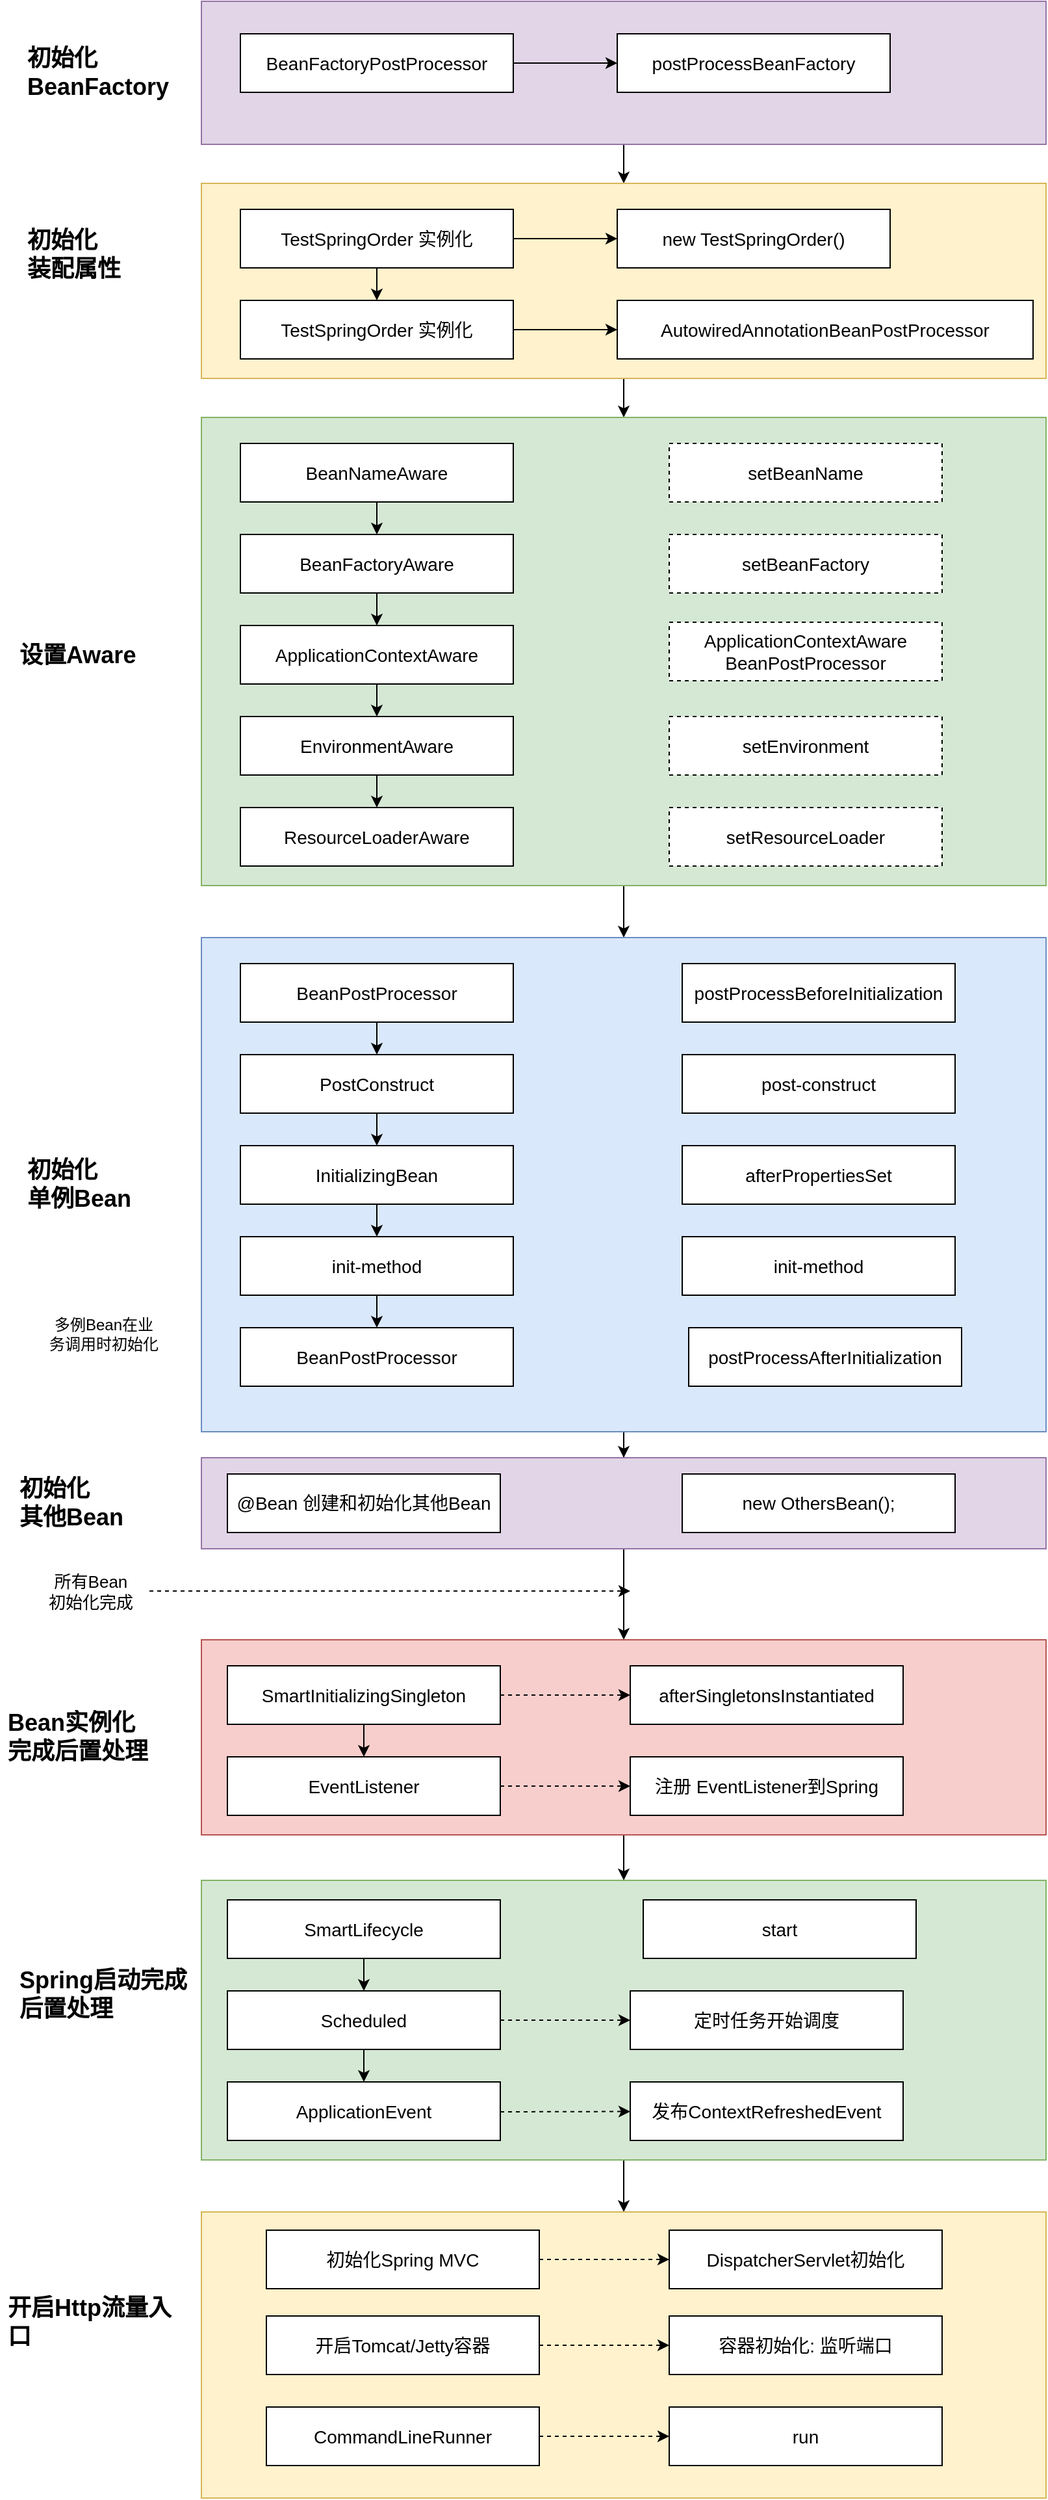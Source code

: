 <mxfile version="24.4.6" type="github">
  <diagram name="第 1 页" id="KXNaBC7-R1iuFYAztL_d">
    <mxGraphModel dx="1434" dy="738" grid="1" gridSize="10" guides="1" tooltips="1" connect="1" arrows="1" fold="1" page="1" pageScale="1" pageWidth="827" pageHeight="1169" math="0" shadow="0">
      <root>
        <mxCell id="0" />
        <mxCell id="1" parent="0" />
        <mxCell id="UbOd6Q2gbtsD8C0l6RZb-22" value="" style="edgeStyle=orthogonalEdgeStyle;rounded=0;orthogonalLoop=1;jettySize=auto;html=1;" edge="1" parent="1" source="UbOd6Q2gbtsD8C0l6RZb-1" target="UbOd6Q2gbtsD8C0l6RZb-2">
          <mxGeometry relative="1" as="geometry" />
        </mxCell>
        <mxCell id="UbOd6Q2gbtsD8C0l6RZb-1" value="" style="rounded=0;whiteSpace=wrap;html=1;fillColor=#e1d5e7;strokeColor=#9673a6;" vertex="1" parent="1">
          <mxGeometry x="160" y="40" width="650" height="110" as="geometry" />
        </mxCell>
        <mxCell id="UbOd6Q2gbtsD8C0l6RZb-23" value="" style="edgeStyle=orthogonalEdgeStyle;rounded=0;orthogonalLoop=1;jettySize=auto;html=1;" edge="1" parent="1" source="UbOd6Q2gbtsD8C0l6RZb-2" target="UbOd6Q2gbtsD8C0l6RZb-3">
          <mxGeometry relative="1" as="geometry" />
        </mxCell>
        <mxCell id="UbOd6Q2gbtsD8C0l6RZb-2" value="" style="rounded=0;whiteSpace=wrap;html=1;fillColor=#fff2cc;strokeColor=#d6b656;" vertex="1" parent="1">
          <mxGeometry x="160" y="180" width="650" height="150" as="geometry" />
        </mxCell>
        <mxCell id="UbOd6Q2gbtsD8C0l6RZb-24" value="" style="rounded=0;orthogonalLoop=1;jettySize=auto;html=1;" edge="1" parent="1" source="UbOd6Q2gbtsD8C0l6RZb-3" target="UbOd6Q2gbtsD8C0l6RZb-5">
          <mxGeometry relative="1" as="geometry" />
        </mxCell>
        <mxCell id="UbOd6Q2gbtsD8C0l6RZb-3" value="" style="rounded=0;whiteSpace=wrap;html=1;fillColor=#d5e8d4;strokeColor=#82b366;" vertex="1" parent="1">
          <mxGeometry x="160" y="360" width="650" height="360" as="geometry" />
        </mxCell>
        <mxCell id="UbOd6Q2gbtsD8C0l6RZb-25" value="" style="edgeStyle=orthogonalEdgeStyle;rounded=0;orthogonalLoop=1;jettySize=auto;html=1;" edge="1" parent="1" source="UbOd6Q2gbtsD8C0l6RZb-5" target="UbOd6Q2gbtsD8C0l6RZb-6">
          <mxGeometry relative="1" as="geometry" />
        </mxCell>
        <mxCell id="UbOd6Q2gbtsD8C0l6RZb-5" value="" style="rounded=0;whiteSpace=wrap;html=1;fillColor=#dae8fc;strokeColor=#6c8ebf;" vertex="1" parent="1">
          <mxGeometry x="160" y="760" width="650" height="380" as="geometry" />
        </mxCell>
        <mxCell id="UbOd6Q2gbtsD8C0l6RZb-26" value="" style="edgeStyle=orthogonalEdgeStyle;rounded=0;orthogonalLoop=1;jettySize=auto;html=1;" edge="1" parent="1" source="UbOd6Q2gbtsD8C0l6RZb-6" target="UbOd6Q2gbtsD8C0l6RZb-7">
          <mxGeometry relative="1" as="geometry" />
        </mxCell>
        <mxCell id="UbOd6Q2gbtsD8C0l6RZb-6" value="" style="rounded=0;whiteSpace=wrap;html=1;fillColor=#e1d5e7;strokeColor=#9673a6;" vertex="1" parent="1">
          <mxGeometry x="160" y="1160" width="650" height="70" as="geometry" />
        </mxCell>
        <mxCell id="UbOd6Q2gbtsD8C0l6RZb-27" value="" style="edgeStyle=orthogonalEdgeStyle;rounded=0;orthogonalLoop=1;jettySize=auto;html=1;" edge="1" parent="1" source="UbOd6Q2gbtsD8C0l6RZb-7" target="UbOd6Q2gbtsD8C0l6RZb-8">
          <mxGeometry relative="1" as="geometry" />
        </mxCell>
        <mxCell id="UbOd6Q2gbtsD8C0l6RZb-7" value="" style="rounded=0;whiteSpace=wrap;html=1;fillColor=#f8cecc;strokeColor=#b85450;" vertex="1" parent="1">
          <mxGeometry x="160" y="1300" width="650" height="150" as="geometry" />
        </mxCell>
        <mxCell id="UbOd6Q2gbtsD8C0l6RZb-28" value="" style="edgeStyle=orthogonalEdgeStyle;rounded=0;orthogonalLoop=1;jettySize=auto;html=1;" edge="1" parent="1" source="UbOd6Q2gbtsD8C0l6RZb-8" target="UbOd6Q2gbtsD8C0l6RZb-9">
          <mxGeometry relative="1" as="geometry" />
        </mxCell>
        <mxCell id="UbOd6Q2gbtsD8C0l6RZb-8" value="" style="rounded=0;whiteSpace=wrap;html=1;fillColor=#d5e8d4;strokeColor=#82b366;" vertex="1" parent="1">
          <mxGeometry x="160" y="1485" width="650" height="215" as="geometry" />
        </mxCell>
        <mxCell id="UbOd6Q2gbtsD8C0l6RZb-9" value="" style="rounded=0;whiteSpace=wrap;html=1;fillColor=#fff2cc;strokeColor=#d6b656;" vertex="1" parent="1">
          <mxGeometry x="160" y="1740" width="650" height="220" as="geometry" />
        </mxCell>
        <mxCell id="UbOd6Q2gbtsD8C0l6RZb-11" value="&lt;b style=&quot;font-size: 18px;&quot;&gt;&lt;font style=&quot;font-size: 18px;&quot;&gt;初始化&lt;/font&gt;&lt;/b&gt;&lt;div style=&quot;font-size: 18px;&quot;&gt;&lt;b style=&quot;&quot;&gt;&lt;font style=&quot;font-size: 18px;&quot;&gt;BeanFactory&lt;/font&gt;&lt;/b&gt;&lt;/div&gt;" style="text;strokeColor=none;fillColor=none;align=left;verticalAlign=middle;spacingLeft=4;spacingRight=4;overflow=hidden;points=[[0,0.5],[1,0.5]];portConstraint=eastwest;rotatable=0;whiteSpace=wrap;html=1;" vertex="1" parent="1">
          <mxGeometry x="20" y="40" width="140" height="110" as="geometry" />
        </mxCell>
        <mxCell id="UbOd6Q2gbtsD8C0l6RZb-12" value="&lt;span style=&quot;font-size: 18px;&quot;&gt;&lt;b&gt;初始化&lt;/b&gt;&lt;/span&gt;&lt;div&gt;&lt;span style=&quot;font-size: 18px;&quot;&gt;&lt;b&gt;装配属性&lt;/b&gt;&lt;/span&gt;&lt;/div&gt;" style="text;strokeColor=none;fillColor=none;align=left;verticalAlign=middle;spacingLeft=4;spacingRight=4;overflow=hidden;points=[[0,0.5],[1,0.5]];portConstraint=eastwest;rotatable=0;whiteSpace=wrap;html=1;" vertex="1" parent="1">
          <mxGeometry x="20" y="180" width="140" height="110" as="geometry" />
        </mxCell>
        <mxCell id="UbOd6Q2gbtsD8C0l6RZb-13" value="&lt;span style=&quot;font-size: 18px;&quot;&gt;&lt;b&gt;设置Aware&lt;/b&gt;&lt;/span&gt;" style="text;strokeColor=none;fillColor=none;align=left;verticalAlign=middle;spacingLeft=4;spacingRight=4;overflow=hidden;points=[[0,0.5],[1,0.5]];portConstraint=eastwest;rotatable=0;whiteSpace=wrap;html=1;" vertex="1" parent="1">
          <mxGeometry x="14" y="487.5" width="140" height="110" as="geometry" />
        </mxCell>
        <mxCell id="UbOd6Q2gbtsD8C0l6RZb-14" value="&lt;span style=&quot;font-size: 18px;&quot;&gt;&lt;b&gt;初始化&lt;/b&gt;&lt;/span&gt;&lt;div&gt;&lt;span style=&quot;font-size: 18px;&quot;&gt;&lt;b&gt;单例&lt;/b&gt;&lt;/span&gt;&lt;span style=&quot;color: rgba(0, 0, 0, 0); font-family: monospace; font-size: 0px; text-wrap: nowrap; background-color: initial;&quot;&gt;%3CmxGraphModel%3E%3Croot%3E%3CmxCell%20id%3D%220%22%2F%3E%3CmxCell%20id%3D%221%22%20parent%3D%220%22%2F%3E%3CmxCell%20id%3D%222%22%20value%3D%22%26lt%3Bspan%20style%3D%26quot%3Bfont-size%3A%2018px%3B%26quot%3B%26gt%3B%26lt%3Bb%26gt%3B%E8%AE%BE%E7%BD%AEAware%26lt%3B%2Fb%26gt%3B%26lt%3B%2Fspan%26gt%3B%22%20style%3D%22text%3BstrokeColor%3Dnone%3BfillColor%3Dnone%3Balign%3Dleft%3BverticalAlign%3Dmiddle%3BspacingLeft%3D4%3BspacingRight%3D4%3Boverflow%3Dhidden%3Bpoints%3D%5B%5B0%2C0.5%5D%2C%5B1%2C0.5%5D%5D%3BportConstraint%3Deastwest%3Brotatable%3D0%3BwhiteSpace%3Dwrap%3Bhtml%3D1%3B%22%20vertex%3D%221%22%20parent%3D%221%22%3E%3CmxGeometry%20x%3D%2220%22%20y%3D%22310%22%20width%3D%22140%22%20height%3D%22110%22%20as%3D%22geometry%22%2F%3E%3C%2FmxCell%3E%3C%2Froot%3E%3C%2FmxGraphModel%3E&lt;/span&gt;&lt;b style=&quot;font-size: 18px; background-color: initial;&quot;&gt;Bean&lt;/b&gt;&lt;/div&gt;" style="text;strokeColor=none;fillColor=none;align=left;verticalAlign=middle;spacingLeft=4;spacingRight=4;overflow=hidden;points=[[0,0.5],[1,0.5]];portConstraint=eastwest;rotatable=0;whiteSpace=wrap;html=1;" vertex="1" parent="1">
          <mxGeometry x="20" y="895" width="140" height="110" as="geometry" />
        </mxCell>
        <mxCell id="UbOd6Q2gbtsD8C0l6RZb-15" value="&lt;span style=&quot;font-size: 18px;&quot;&gt;&lt;b&gt;初始化&lt;/b&gt;&lt;/span&gt;&lt;div&gt;&lt;span style=&quot;font-size: 18px;&quot;&gt;&lt;b&gt;其他Bean&lt;/b&gt;&lt;/span&gt;&lt;/div&gt;" style="text;strokeColor=none;fillColor=none;align=left;verticalAlign=middle;spacingLeft=4;spacingRight=4;overflow=hidden;points=[[0,0.5],[1,0.5]];portConstraint=eastwest;rotatable=0;whiteSpace=wrap;html=1;" vertex="1" parent="1">
          <mxGeometry x="14" y="1160" width="140" height="70" as="geometry" />
        </mxCell>
        <mxCell id="UbOd6Q2gbtsD8C0l6RZb-16" value="&lt;span style=&quot;font-size: 18px;&quot;&gt;&lt;b&gt;Bean实例化&lt;/b&gt;&lt;/span&gt;&lt;div&gt;&lt;span style=&quot;font-size: 18px;&quot;&gt;&lt;b&gt;完成后置处理&lt;/b&gt;&lt;/span&gt;&lt;/div&gt;" style="text;strokeColor=none;fillColor=none;align=left;verticalAlign=middle;spacingLeft=4;spacingRight=4;overflow=hidden;points=[[0,0.5],[1,0.5]];portConstraint=eastwest;rotatable=0;whiteSpace=wrap;html=1;" vertex="1" parent="1">
          <mxGeometry x="5" y="1320" width="140" height="110" as="geometry" />
        </mxCell>
        <mxCell id="UbOd6Q2gbtsD8C0l6RZb-17" value="&lt;span style=&quot;font-size: 18px;&quot;&gt;&lt;b&gt;Spring启动完成后置处理&lt;/b&gt;&lt;/span&gt;" style="text;strokeColor=none;fillColor=none;align=left;verticalAlign=middle;spacingLeft=4;spacingRight=4;overflow=hidden;points=[[0,0.5],[1,0.5]];portConstraint=eastwest;rotatable=0;whiteSpace=wrap;html=1;" vertex="1" parent="1">
          <mxGeometry x="14" y="1517.5" width="140" height="110" as="geometry" />
        </mxCell>
        <mxCell id="UbOd6Q2gbtsD8C0l6RZb-18" value="&lt;span style=&quot;font-size: 18px;&quot;&gt;&lt;b&gt;开启Http流量入口&lt;/b&gt;&lt;/span&gt;" style="text;strokeColor=none;fillColor=none;align=left;verticalAlign=middle;spacingLeft=4;spacingRight=4;overflow=hidden;points=[[0,0.5],[1,0.5]];portConstraint=eastwest;rotatable=0;whiteSpace=wrap;html=1;" vertex="1" parent="1">
          <mxGeometry x="5" y="1770" width="140" height="110" as="geometry" />
        </mxCell>
        <mxCell id="UbOd6Q2gbtsD8C0l6RZb-21" value="" style="edgeStyle=orthogonalEdgeStyle;rounded=0;orthogonalLoop=1;jettySize=auto;html=1;" edge="1" parent="1" source="UbOd6Q2gbtsD8C0l6RZb-19" target="UbOd6Q2gbtsD8C0l6RZb-20">
          <mxGeometry relative="1" as="geometry" />
        </mxCell>
        <mxCell id="UbOd6Q2gbtsD8C0l6RZb-19" value="&lt;font style=&quot;font-size: 14px;&quot;&gt;BeanFactoryPostProcessor&lt;/font&gt;" style="rounded=0;whiteSpace=wrap;html=1;" vertex="1" parent="1">
          <mxGeometry x="190" y="65" width="210" height="45" as="geometry" />
        </mxCell>
        <mxCell id="UbOd6Q2gbtsD8C0l6RZb-20" value="&lt;font style=&quot;font-size: 14px;&quot;&gt;postProcessBeanFactory&lt;/font&gt;" style="rounded=0;whiteSpace=wrap;html=1;" vertex="1" parent="1">
          <mxGeometry x="480" y="65" width="210" height="45" as="geometry" />
        </mxCell>
        <mxCell id="UbOd6Q2gbtsD8C0l6RZb-31" value="" style="edgeStyle=orthogonalEdgeStyle;rounded=0;orthogonalLoop=1;jettySize=auto;html=1;" edge="1" parent="1" source="UbOd6Q2gbtsD8C0l6RZb-29" target="UbOd6Q2gbtsD8C0l6RZb-30">
          <mxGeometry relative="1" as="geometry" />
        </mxCell>
        <mxCell id="UbOd6Q2gbtsD8C0l6RZb-36" value="" style="edgeStyle=orthogonalEdgeStyle;rounded=0;orthogonalLoop=1;jettySize=auto;html=1;" edge="1" parent="1" source="UbOd6Q2gbtsD8C0l6RZb-29" target="UbOd6Q2gbtsD8C0l6RZb-35">
          <mxGeometry relative="1" as="geometry" />
        </mxCell>
        <mxCell id="UbOd6Q2gbtsD8C0l6RZb-29" value="&lt;font style=&quot;font-size: 14px;&quot;&gt;TestSpringOrder 实例化&lt;/font&gt;" style="rounded=0;whiteSpace=wrap;html=1;" vertex="1" parent="1">
          <mxGeometry x="190" y="200" width="210" height="45" as="geometry" />
        </mxCell>
        <mxCell id="UbOd6Q2gbtsD8C0l6RZb-30" value="&lt;font style=&quot;font-size: 14px;&quot;&gt;new TestSpringOrder()&lt;/font&gt;" style="rounded=0;whiteSpace=wrap;html=1;" vertex="1" parent="1">
          <mxGeometry x="480" y="200" width="210" height="45" as="geometry" />
        </mxCell>
        <mxCell id="UbOd6Q2gbtsD8C0l6RZb-38" value="" style="edgeStyle=orthogonalEdgeStyle;rounded=0;orthogonalLoop=1;jettySize=auto;html=1;" edge="1" parent="1" source="UbOd6Q2gbtsD8C0l6RZb-35" target="UbOd6Q2gbtsD8C0l6RZb-37">
          <mxGeometry relative="1" as="geometry" />
        </mxCell>
        <mxCell id="UbOd6Q2gbtsD8C0l6RZb-35" value="&lt;font style=&quot;font-size: 14px;&quot;&gt;TestSpringOrder 实例化&lt;/font&gt;" style="rounded=0;whiteSpace=wrap;html=1;" vertex="1" parent="1">
          <mxGeometry x="190" y="270" width="210" height="45" as="geometry" />
        </mxCell>
        <mxCell id="UbOd6Q2gbtsD8C0l6RZb-37" value="&lt;font style=&quot;font-size: 14px;&quot;&gt;AutowiredAnnotationBeanPostProcessor&lt;/font&gt;" style="rounded=0;whiteSpace=wrap;html=1;" vertex="1" parent="1">
          <mxGeometry x="480" y="270" width="320" height="45" as="geometry" />
        </mxCell>
        <mxCell id="UbOd6Q2gbtsD8C0l6RZb-41" value="" style="edgeStyle=orthogonalEdgeStyle;rounded=0;orthogonalLoop=1;jettySize=auto;html=1;" edge="1" parent="1" source="UbOd6Q2gbtsD8C0l6RZb-39" target="UbOd6Q2gbtsD8C0l6RZb-40">
          <mxGeometry relative="1" as="geometry" />
        </mxCell>
        <mxCell id="UbOd6Q2gbtsD8C0l6RZb-39" value="&lt;font style=&quot;font-size: 14px;&quot;&gt;BeanNameAware&lt;/font&gt;" style="rounded=0;whiteSpace=wrap;html=1;" vertex="1" parent="1">
          <mxGeometry x="190" y="380" width="210" height="45" as="geometry" />
        </mxCell>
        <mxCell id="UbOd6Q2gbtsD8C0l6RZb-43" value="" style="edgeStyle=orthogonalEdgeStyle;rounded=0;orthogonalLoop=1;jettySize=auto;html=1;" edge="1" parent="1" source="UbOd6Q2gbtsD8C0l6RZb-40" target="UbOd6Q2gbtsD8C0l6RZb-42">
          <mxGeometry relative="1" as="geometry" />
        </mxCell>
        <mxCell id="UbOd6Q2gbtsD8C0l6RZb-40" value="&lt;font style=&quot;font-size: 14px;&quot;&gt;BeanFactoryAware&lt;/font&gt;" style="rounded=0;whiteSpace=wrap;html=1;" vertex="1" parent="1">
          <mxGeometry x="190" y="450" width="210" height="45" as="geometry" />
        </mxCell>
        <mxCell id="UbOd6Q2gbtsD8C0l6RZb-45" value="" style="edgeStyle=orthogonalEdgeStyle;rounded=0;orthogonalLoop=1;jettySize=auto;html=1;" edge="1" parent="1" source="UbOd6Q2gbtsD8C0l6RZb-42" target="UbOd6Q2gbtsD8C0l6RZb-44">
          <mxGeometry relative="1" as="geometry" />
        </mxCell>
        <mxCell id="UbOd6Q2gbtsD8C0l6RZb-42" value="&lt;font style=&quot;font-size: 14px;&quot;&gt;ApplicationContextAware&lt;/font&gt;" style="rounded=0;whiteSpace=wrap;html=1;" vertex="1" parent="1">
          <mxGeometry x="190" y="520" width="210" height="45" as="geometry" />
        </mxCell>
        <mxCell id="UbOd6Q2gbtsD8C0l6RZb-47" value="" style="edgeStyle=orthogonalEdgeStyle;rounded=0;orthogonalLoop=1;jettySize=auto;html=1;" edge="1" parent="1" source="UbOd6Q2gbtsD8C0l6RZb-44" target="UbOd6Q2gbtsD8C0l6RZb-46">
          <mxGeometry relative="1" as="geometry" />
        </mxCell>
        <mxCell id="UbOd6Q2gbtsD8C0l6RZb-44" value="&lt;font style=&quot;font-size: 14px;&quot;&gt;EnvironmentAware&lt;/font&gt;" style="rounded=0;whiteSpace=wrap;html=1;" vertex="1" parent="1">
          <mxGeometry x="190" y="590" width="210" height="45" as="geometry" />
        </mxCell>
        <mxCell id="UbOd6Q2gbtsD8C0l6RZb-46" value="&lt;font style=&quot;font-size: 14px;&quot;&gt;ResourceLoaderAware&lt;/font&gt;" style="rounded=0;whiteSpace=wrap;html=1;" vertex="1" parent="1">
          <mxGeometry x="190" y="660" width="210" height="45" as="geometry" />
        </mxCell>
        <mxCell id="UbOd6Q2gbtsD8C0l6RZb-49" value="&lt;font style=&quot;font-size: 14px;&quot;&gt;setBeanName&lt;/font&gt;" style="rounded=0;whiteSpace=wrap;html=1;dashed=1;" vertex="1" parent="1">
          <mxGeometry x="520" y="380" width="210" height="45" as="geometry" />
        </mxCell>
        <mxCell id="UbOd6Q2gbtsD8C0l6RZb-50" value="&lt;font style=&quot;font-size: 14px;&quot;&gt;setBeanFactory&lt;/font&gt;" style="rounded=0;whiteSpace=wrap;html=1;dashed=1;" vertex="1" parent="1">
          <mxGeometry x="520" y="450" width="210" height="45" as="geometry" />
        </mxCell>
        <mxCell id="UbOd6Q2gbtsD8C0l6RZb-51" value="&lt;font style=&quot;font-size: 14px;&quot;&gt;ApplicationContextAware&lt;/font&gt;&lt;div&gt;&lt;font style=&quot;font-size: 14px;&quot;&gt;BeanPostProcessor&lt;/font&gt;&lt;/div&gt;" style="rounded=0;whiteSpace=wrap;html=1;dashed=1;" vertex="1" parent="1">
          <mxGeometry x="520" y="517.5" width="210" height="45" as="geometry" />
        </mxCell>
        <mxCell id="UbOd6Q2gbtsD8C0l6RZb-52" value="&lt;font style=&quot;font-size: 14px;&quot;&gt;setEnvironment&lt;/font&gt;" style="rounded=0;whiteSpace=wrap;html=1;dashed=1;" vertex="1" parent="1">
          <mxGeometry x="520" y="590" width="210" height="45" as="geometry" />
        </mxCell>
        <mxCell id="UbOd6Q2gbtsD8C0l6RZb-53" value="&lt;font style=&quot;font-size: 14px;&quot;&gt;setResourceLoader&lt;/font&gt;" style="rounded=0;whiteSpace=wrap;html=1;dashed=1;" vertex="1" parent="1">
          <mxGeometry x="520" y="660" width="210" height="45" as="geometry" />
        </mxCell>
        <mxCell id="UbOd6Q2gbtsD8C0l6RZb-66" style="edgeStyle=orthogonalEdgeStyle;rounded=0;orthogonalLoop=1;jettySize=auto;html=1;" edge="1" parent="1" source="UbOd6Q2gbtsD8C0l6RZb-56" target="UbOd6Q2gbtsD8C0l6RZb-57">
          <mxGeometry relative="1" as="geometry" />
        </mxCell>
        <mxCell id="UbOd6Q2gbtsD8C0l6RZb-56" value="&lt;font style=&quot;font-size: 14px;&quot;&gt;BeanPostProcessor&lt;/font&gt;" style="rounded=0;whiteSpace=wrap;html=1;" vertex="1" parent="1">
          <mxGeometry x="190" y="780" width="210" height="45" as="geometry" />
        </mxCell>
        <mxCell id="UbOd6Q2gbtsD8C0l6RZb-67" style="edgeStyle=orthogonalEdgeStyle;rounded=0;orthogonalLoop=1;jettySize=auto;html=1;" edge="1" parent="1" source="UbOd6Q2gbtsD8C0l6RZb-57" target="UbOd6Q2gbtsD8C0l6RZb-58">
          <mxGeometry relative="1" as="geometry" />
        </mxCell>
        <mxCell id="UbOd6Q2gbtsD8C0l6RZb-57" value="&lt;font style=&quot;font-size: 14px;&quot;&gt;PostConstruct&lt;/font&gt;" style="rounded=0;whiteSpace=wrap;html=1;" vertex="1" parent="1">
          <mxGeometry x="190" y="850" width="210" height="45" as="geometry" />
        </mxCell>
        <mxCell id="UbOd6Q2gbtsD8C0l6RZb-68" style="edgeStyle=orthogonalEdgeStyle;rounded=0;orthogonalLoop=1;jettySize=auto;html=1;" edge="1" parent="1" source="UbOd6Q2gbtsD8C0l6RZb-58" target="UbOd6Q2gbtsD8C0l6RZb-59">
          <mxGeometry relative="1" as="geometry" />
        </mxCell>
        <mxCell id="UbOd6Q2gbtsD8C0l6RZb-58" value="&lt;font style=&quot;font-size: 14px;&quot;&gt;InitializingBean&lt;/font&gt;" style="rounded=0;whiteSpace=wrap;html=1;" vertex="1" parent="1">
          <mxGeometry x="190" y="920" width="210" height="45" as="geometry" />
        </mxCell>
        <mxCell id="UbOd6Q2gbtsD8C0l6RZb-69" style="edgeStyle=orthogonalEdgeStyle;rounded=0;orthogonalLoop=1;jettySize=auto;html=1;" edge="1" parent="1" source="UbOd6Q2gbtsD8C0l6RZb-59" target="UbOd6Q2gbtsD8C0l6RZb-60">
          <mxGeometry relative="1" as="geometry" />
        </mxCell>
        <mxCell id="UbOd6Q2gbtsD8C0l6RZb-59" value="&lt;font style=&quot;font-size: 14px;&quot;&gt;init-method&lt;/font&gt;" style="rounded=0;whiteSpace=wrap;html=1;" vertex="1" parent="1">
          <mxGeometry x="190" y="990" width="210" height="45" as="geometry" />
        </mxCell>
        <mxCell id="UbOd6Q2gbtsD8C0l6RZb-60" value="&lt;font style=&quot;font-size: 14px;&quot;&gt;BeanPostProcessor&lt;/font&gt;" style="rounded=0;whiteSpace=wrap;html=1;" vertex="1" parent="1">
          <mxGeometry x="190" y="1060" width="210" height="45" as="geometry" />
        </mxCell>
        <mxCell id="UbOd6Q2gbtsD8C0l6RZb-70" value="&lt;font style=&quot;font-size: 14px;&quot;&gt;postProcessBeforeInitialization&lt;/font&gt;" style="rounded=0;whiteSpace=wrap;html=1;" vertex="1" parent="1">
          <mxGeometry x="530" y="780" width="210" height="45" as="geometry" />
        </mxCell>
        <mxCell id="UbOd6Q2gbtsD8C0l6RZb-71" value="&lt;font style=&quot;font-size: 14px;&quot;&gt;post-construct&lt;/font&gt;" style="rounded=0;whiteSpace=wrap;html=1;" vertex="1" parent="1">
          <mxGeometry x="530" y="850" width="210" height="45" as="geometry" />
        </mxCell>
        <mxCell id="UbOd6Q2gbtsD8C0l6RZb-72" value="&lt;font style=&quot;font-size: 14px;&quot;&gt;afterPropertiesSet&lt;/font&gt;" style="rounded=0;whiteSpace=wrap;html=1;" vertex="1" parent="1">
          <mxGeometry x="530" y="920" width="210" height="45" as="geometry" />
        </mxCell>
        <mxCell id="UbOd6Q2gbtsD8C0l6RZb-73" value="&lt;font style=&quot;font-size: 14px;&quot;&gt;init-method&lt;/font&gt;" style="rounded=0;whiteSpace=wrap;html=1;" vertex="1" parent="1">
          <mxGeometry x="530" y="990" width="210" height="45" as="geometry" />
        </mxCell>
        <mxCell id="UbOd6Q2gbtsD8C0l6RZb-74" value="&lt;font style=&quot;font-size: 14px;&quot;&gt;postProcessAfterInitialization&lt;/font&gt;" style="rounded=0;whiteSpace=wrap;html=1;" vertex="1" parent="1">
          <mxGeometry x="535" y="1060" width="210" height="45" as="geometry" />
        </mxCell>
        <mxCell id="UbOd6Q2gbtsD8C0l6RZb-75" value="&lt;font style=&quot;font-size: 14px;&quot;&gt;@Bean 创建和初始化其他Bean&lt;/font&gt;" style="rounded=0;whiteSpace=wrap;html=1;" vertex="1" parent="1">
          <mxGeometry x="180" y="1172.5" width="210" height="45" as="geometry" />
        </mxCell>
        <mxCell id="UbOd6Q2gbtsD8C0l6RZb-76" value="&lt;font style=&quot;font-size: 14px;&quot;&gt;new OthersBean();&lt;/font&gt;" style="rounded=0;whiteSpace=wrap;html=1;" vertex="1" parent="1">
          <mxGeometry x="530" y="1172.5" width="210" height="45" as="geometry" />
        </mxCell>
        <mxCell id="UbOd6Q2gbtsD8C0l6RZb-77" value="多例Bean在业务调用时初始化" style="text;html=1;align=center;verticalAlign=middle;whiteSpace=wrap;rounded=0;" vertex="1" parent="1">
          <mxGeometry x="40" y="1020" width="90" height="90" as="geometry" />
        </mxCell>
        <mxCell id="UbOd6Q2gbtsD8C0l6RZb-79" style="rounded=0;orthogonalLoop=1;jettySize=auto;html=1;dashed=1;" edge="1" parent="1" source="UbOd6Q2gbtsD8C0l6RZb-78">
          <mxGeometry relative="1" as="geometry">
            <mxPoint x="490" y="1262.5" as="targetPoint" />
          </mxGeometry>
        </mxCell>
        <mxCell id="UbOd6Q2gbtsD8C0l6RZb-78" value="&lt;font style=&quot;font-size: 13px;&quot;&gt;所有Bean&lt;/font&gt;&lt;div&gt;&lt;font style=&quot;font-size: 13px;&quot;&gt;初始化完成&lt;/font&gt;&lt;/div&gt;" style="text;html=1;align=center;verticalAlign=middle;whiteSpace=wrap;rounded=0;" vertex="1" parent="1">
          <mxGeometry x="30" y="1217.5" width="90" height="90" as="geometry" />
        </mxCell>
        <mxCell id="UbOd6Q2gbtsD8C0l6RZb-82" value="" style="edgeStyle=orthogonalEdgeStyle;rounded=0;orthogonalLoop=1;jettySize=auto;html=1;" edge="1" parent="1" source="UbOd6Q2gbtsD8C0l6RZb-80" target="UbOd6Q2gbtsD8C0l6RZb-81">
          <mxGeometry relative="1" as="geometry" />
        </mxCell>
        <mxCell id="UbOd6Q2gbtsD8C0l6RZb-84" value="" style="edgeStyle=orthogonalEdgeStyle;rounded=0;orthogonalLoop=1;jettySize=auto;html=1;dashed=1;" edge="1" parent="1" source="UbOd6Q2gbtsD8C0l6RZb-80" target="UbOd6Q2gbtsD8C0l6RZb-83">
          <mxGeometry relative="1" as="geometry" />
        </mxCell>
        <mxCell id="UbOd6Q2gbtsD8C0l6RZb-80" value="&lt;font style=&quot;font-size: 14px;&quot;&gt;SmartInitializingSingleton&lt;/font&gt;" style="rounded=0;whiteSpace=wrap;html=1;" vertex="1" parent="1">
          <mxGeometry x="180" y="1320" width="210" height="45" as="geometry" />
        </mxCell>
        <mxCell id="UbOd6Q2gbtsD8C0l6RZb-86" value="" style="edgeStyle=orthogonalEdgeStyle;rounded=0;orthogonalLoop=1;jettySize=auto;html=1;dashed=1;" edge="1" parent="1" source="UbOd6Q2gbtsD8C0l6RZb-81" target="UbOd6Q2gbtsD8C0l6RZb-85">
          <mxGeometry relative="1" as="geometry" />
        </mxCell>
        <mxCell id="UbOd6Q2gbtsD8C0l6RZb-81" value="&lt;font style=&quot;font-size: 14px;&quot;&gt;EventListener&lt;/font&gt;" style="rounded=0;whiteSpace=wrap;html=1;" vertex="1" parent="1">
          <mxGeometry x="180" y="1390" width="210" height="45" as="geometry" />
        </mxCell>
        <mxCell id="UbOd6Q2gbtsD8C0l6RZb-83" value="&lt;font style=&quot;font-size: 14px;&quot;&gt;afterSingletonsInstantiated&lt;/font&gt;" style="rounded=0;whiteSpace=wrap;html=1;" vertex="1" parent="1">
          <mxGeometry x="490" y="1320" width="210" height="45" as="geometry" />
        </mxCell>
        <mxCell id="UbOd6Q2gbtsD8C0l6RZb-85" value="&lt;font style=&quot;font-size: 14px;&quot;&gt;注册 EventListener到Spring&lt;/font&gt;" style="rounded=0;whiteSpace=wrap;html=1;" vertex="1" parent="1">
          <mxGeometry x="490" y="1390" width="210" height="45" as="geometry" />
        </mxCell>
        <mxCell id="UbOd6Q2gbtsD8C0l6RZb-89" value="" style="edgeStyle=orthogonalEdgeStyle;rounded=0;orthogonalLoop=1;jettySize=auto;html=1;" edge="1" parent="1" source="UbOd6Q2gbtsD8C0l6RZb-87" target="UbOd6Q2gbtsD8C0l6RZb-88">
          <mxGeometry relative="1" as="geometry" />
        </mxCell>
        <mxCell id="UbOd6Q2gbtsD8C0l6RZb-87" value="&lt;font style=&quot;font-size: 14px;&quot;&gt;SmartLifecycle&lt;/font&gt;" style="rounded=0;whiteSpace=wrap;html=1;" vertex="1" parent="1">
          <mxGeometry x="180" y="1500" width="210" height="45" as="geometry" />
        </mxCell>
        <mxCell id="UbOd6Q2gbtsD8C0l6RZb-92" value="" style="edgeStyle=orthogonalEdgeStyle;rounded=0;orthogonalLoop=1;jettySize=auto;html=1;" edge="1" parent="1" source="UbOd6Q2gbtsD8C0l6RZb-88" target="UbOd6Q2gbtsD8C0l6RZb-91">
          <mxGeometry relative="1" as="geometry" />
        </mxCell>
        <mxCell id="UbOd6Q2gbtsD8C0l6RZb-88" value="&lt;font style=&quot;font-size: 14px;&quot;&gt;Scheduled&lt;/font&gt;" style="rounded=0;whiteSpace=wrap;html=1;" vertex="1" parent="1">
          <mxGeometry x="180" y="1570" width="210" height="45" as="geometry" />
        </mxCell>
        <mxCell id="UbOd6Q2gbtsD8C0l6RZb-91" value="&lt;font style=&quot;font-size: 14px;&quot;&gt;ApplicationEvent&lt;/font&gt;" style="rounded=0;whiteSpace=wrap;html=1;" vertex="1" parent="1">
          <mxGeometry x="180" y="1640" width="210" height="45" as="geometry" />
        </mxCell>
        <mxCell id="UbOd6Q2gbtsD8C0l6RZb-93" value="&lt;font style=&quot;font-size: 14px;&quot;&gt;start&lt;/font&gt;" style="rounded=0;whiteSpace=wrap;html=1;" vertex="1" parent="1">
          <mxGeometry x="500" y="1500" width="210" height="45" as="geometry" />
        </mxCell>
        <mxCell id="UbOd6Q2gbtsD8C0l6RZb-94" value="" style="rounded=0;orthogonalLoop=1;jettySize=auto;html=1;dashed=1;exitX=1;exitY=0.5;exitDx=0;exitDy=0;" edge="1" parent="1" target="UbOd6Q2gbtsD8C0l6RZb-95" source="UbOd6Q2gbtsD8C0l6RZb-88">
          <mxGeometry relative="1" as="geometry">
            <mxPoint x="380" y="1590" as="sourcePoint" />
          </mxGeometry>
        </mxCell>
        <mxCell id="UbOd6Q2gbtsD8C0l6RZb-95" value="&lt;font style=&quot;font-size: 14px;&quot;&gt;定时任务开始调度&lt;/font&gt;" style="rounded=0;whiteSpace=wrap;html=1;" vertex="1" parent="1">
          <mxGeometry x="490" y="1570" width="210" height="45" as="geometry" />
        </mxCell>
        <mxCell id="UbOd6Q2gbtsD8C0l6RZb-96" value="" style="rounded=0;orthogonalLoop=1;jettySize=auto;html=1;dashed=1;" edge="1" parent="1" target="UbOd6Q2gbtsD8C0l6RZb-97">
          <mxGeometry relative="1" as="geometry">
            <mxPoint x="390" y="1663" as="sourcePoint" />
          </mxGeometry>
        </mxCell>
        <mxCell id="UbOd6Q2gbtsD8C0l6RZb-97" value="&lt;font style=&quot;font-size: 14px;&quot;&gt;发布ContextRefreshedEvent&lt;/font&gt;" style="rounded=0;whiteSpace=wrap;html=1;" vertex="1" parent="1">
          <mxGeometry x="490" y="1640" width="210" height="45" as="geometry" />
        </mxCell>
        <mxCell id="UbOd6Q2gbtsD8C0l6RZb-98" value="&lt;font style=&quot;font-size: 14px;&quot;&gt;初始化Spring MVC&lt;/font&gt;" style="rounded=0;whiteSpace=wrap;html=1;" vertex="1" parent="1">
          <mxGeometry x="210" y="1754" width="210" height="45" as="geometry" />
        </mxCell>
        <mxCell id="UbOd6Q2gbtsD8C0l6RZb-99" value="" style="rounded=0;orthogonalLoop=1;jettySize=auto;html=1;dashed=1;exitX=1;exitY=0.5;exitDx=0;exitDy=0;" edge="1" parent="1" source="UbOd6Q2gbtsD8C0l6RZb-98" target="UbOd6Q2gbtsD8C0l6RZb-100">
          <mxGeometry relative="1" as="geometry">
            <mxPoint x="410" y="1774" as="sourcePoint" />
          </mxGeometry>
        </mxCell>
        <mxCell id="UbOd6Q2gbtsD8C0l6RZb-100" value="&lt;font style=&quot;font-size: 14px;&quot;&gt;DispatcherServlet初始化&lt;/font&gt;" style="rounded=0;whiteSpace=wrap;html=1;" vertex="1" parent="1">
          <mxGeometry x="520" y="1754" width="210" height="45" as="geometry" />
        </mxCell>
        <mxCell id="UbOd6Q2gbtsD8C0l6RZb-101" value="&lt;font style=&quot;font-size: 14px;&quot;&gt;开启Tomcat/Jetty容器&lt;/font&gt;" style="rounded=0;whiteSpace=wrap;html=1;" vertex="1" parent="1">
          <mxGeometry x="210" y="1820" width="210" height="45" as="geometry" />
        </mxCell>
        <mxCell id="UbOd6Q2gbtsD8C0l6RZb-102" value="" style="rounded=0;orthogonalLoop=1;jettySize=auto;html=1;dashed=1;exitX=1;exitY=0.5;exitDx=0;exitDy=0;" edge="1" parent="1" source="UbOd6Q2gbtsD8C0l6RZb-101" target="UbOd6Q2gbtsD8C0l6RZb-103">
          <mxGeometry relative="1" as="geometry">
            <mxPoint x="410" y="1840" as="sourcePoint" />
          </mxGeometry>
        </mxCell>
        <mxCell id="UbOd6Q2gbtsD8C0l6RZb-103" value="&lt;font style=&quot;font-size: 14px;&quot;&gt;容器初始化: 监听端口&lt;/font&gt;" style="rounded=0;whiteSpace=wrap;html=1;" vertex="1" parent="1">
          <mxGeometry x="520" y="1820" width="210" height="45" as="geometry" />
        </mxCell>
        <mxCell id="UbOd6Q2gbtsD8C0l6RZb-104" value="&lt;font style=&quot;font-size: 14px;&quot;&gt;CommandLineRunner&lt;/font&gt;" style="rounded=0;whiteSpace=wrap;html=1;" vertex="1" parent="1">
          <mxGeometry x="210" y="1890" width="210" height="45" as="geometry" />
        </mxCell>
        <mxCell id="UbOd6Q2gbtsD8C0l6RZb-105" value="" style="rounded=0;orthogonalLoop=1;jettySize=auto;html=1;dashed=1;exitX=1;exitY=0.5;exitDx=0;exitDy=0;" edge="1" parent="1" source="UbOd6Q2gbtsD8C0l6RZb-104" target="UbOd6Q2gbtsD8C0l6RZb-106">
          <mxGeometry relative="1" as="geometry">
            <mxPoint x="410" y="1910" as="sourcePoint" />
          </mxGeometry>
        </mxCell>
        <mxCell id="UbOd6Q2gbtsD8C0l6RZb-106" value="&lt;font style=&quot;font-size: 14px;&quot;&gt;run&lt;/font&gt;" style="rounded=0;whiteSpace=wrap;html=1;" vertex="1" parent="1">
          <mxGeometry x="520" y="1890" width="210" height="45" as="geometry" />
        </mxCell>
      </root>
    </mxGraphModel>
  </diagram>
</mxfile>
